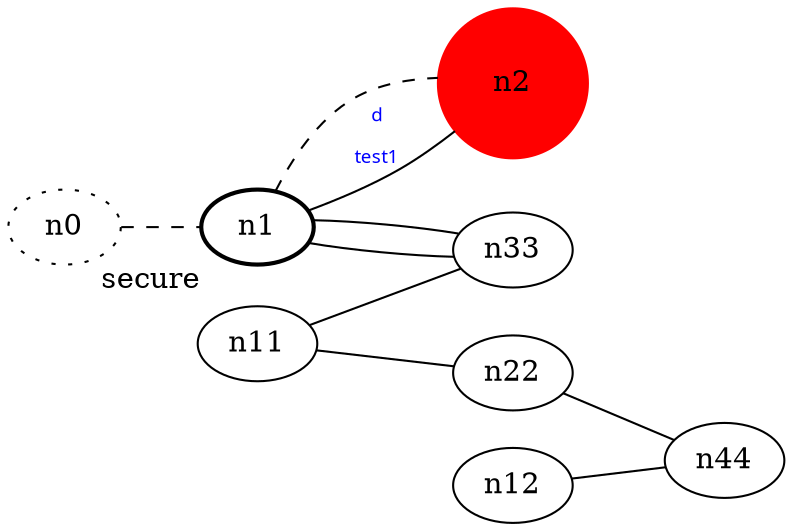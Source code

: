 graph test1 {
	rankdir=LR;
	fontcolor=blue; /* c0; c1; c0 -- c1 */
	n0 [style=dotted, fillcolor="#123456"]; // c2; c3; c2 -- c3
	n1 [style=bold, xlabel="secure"];
	n2 [height=1, width=1, color=red, style=filled];
	n0 -- n1 -- n2[style=dashed];
	n1 -- n2 [fontname="comic sans", label="d\n\l\G", fontcolor=blue, fontsize=9];
	n11 -- n22;
	n11 -- n33;
	n12 -- n44;
	n1 -- n33;
	n22 -- n44;
	n33 -- n1;
}
